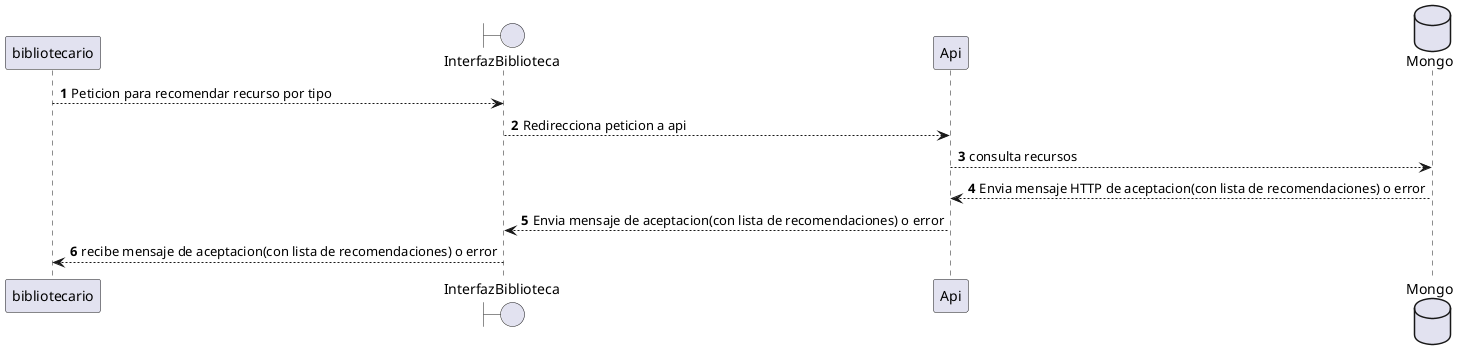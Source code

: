 @startuml
'https://plantuml.com/sequence-diagram

autonumber
participant  bibliotecario as user
boundary InterfazBiblioteca as if1

user --> if1: Peticion para recomendar recurso por tipo
if1 --> Api: Redirecciona peticion a api
database Mongo as db
Api --> db :consulta recursos
db  --> Api: Envia mensaje HTTP de aceptacion(con lista de recomendaciones) o error
Api  --> if1: Envia mensaje de aceptacion(con lista de recomendaciones) o error
if1 -->user: recibe mensaje de aceptacion(con lista de recomendaciones) o error

@enduml